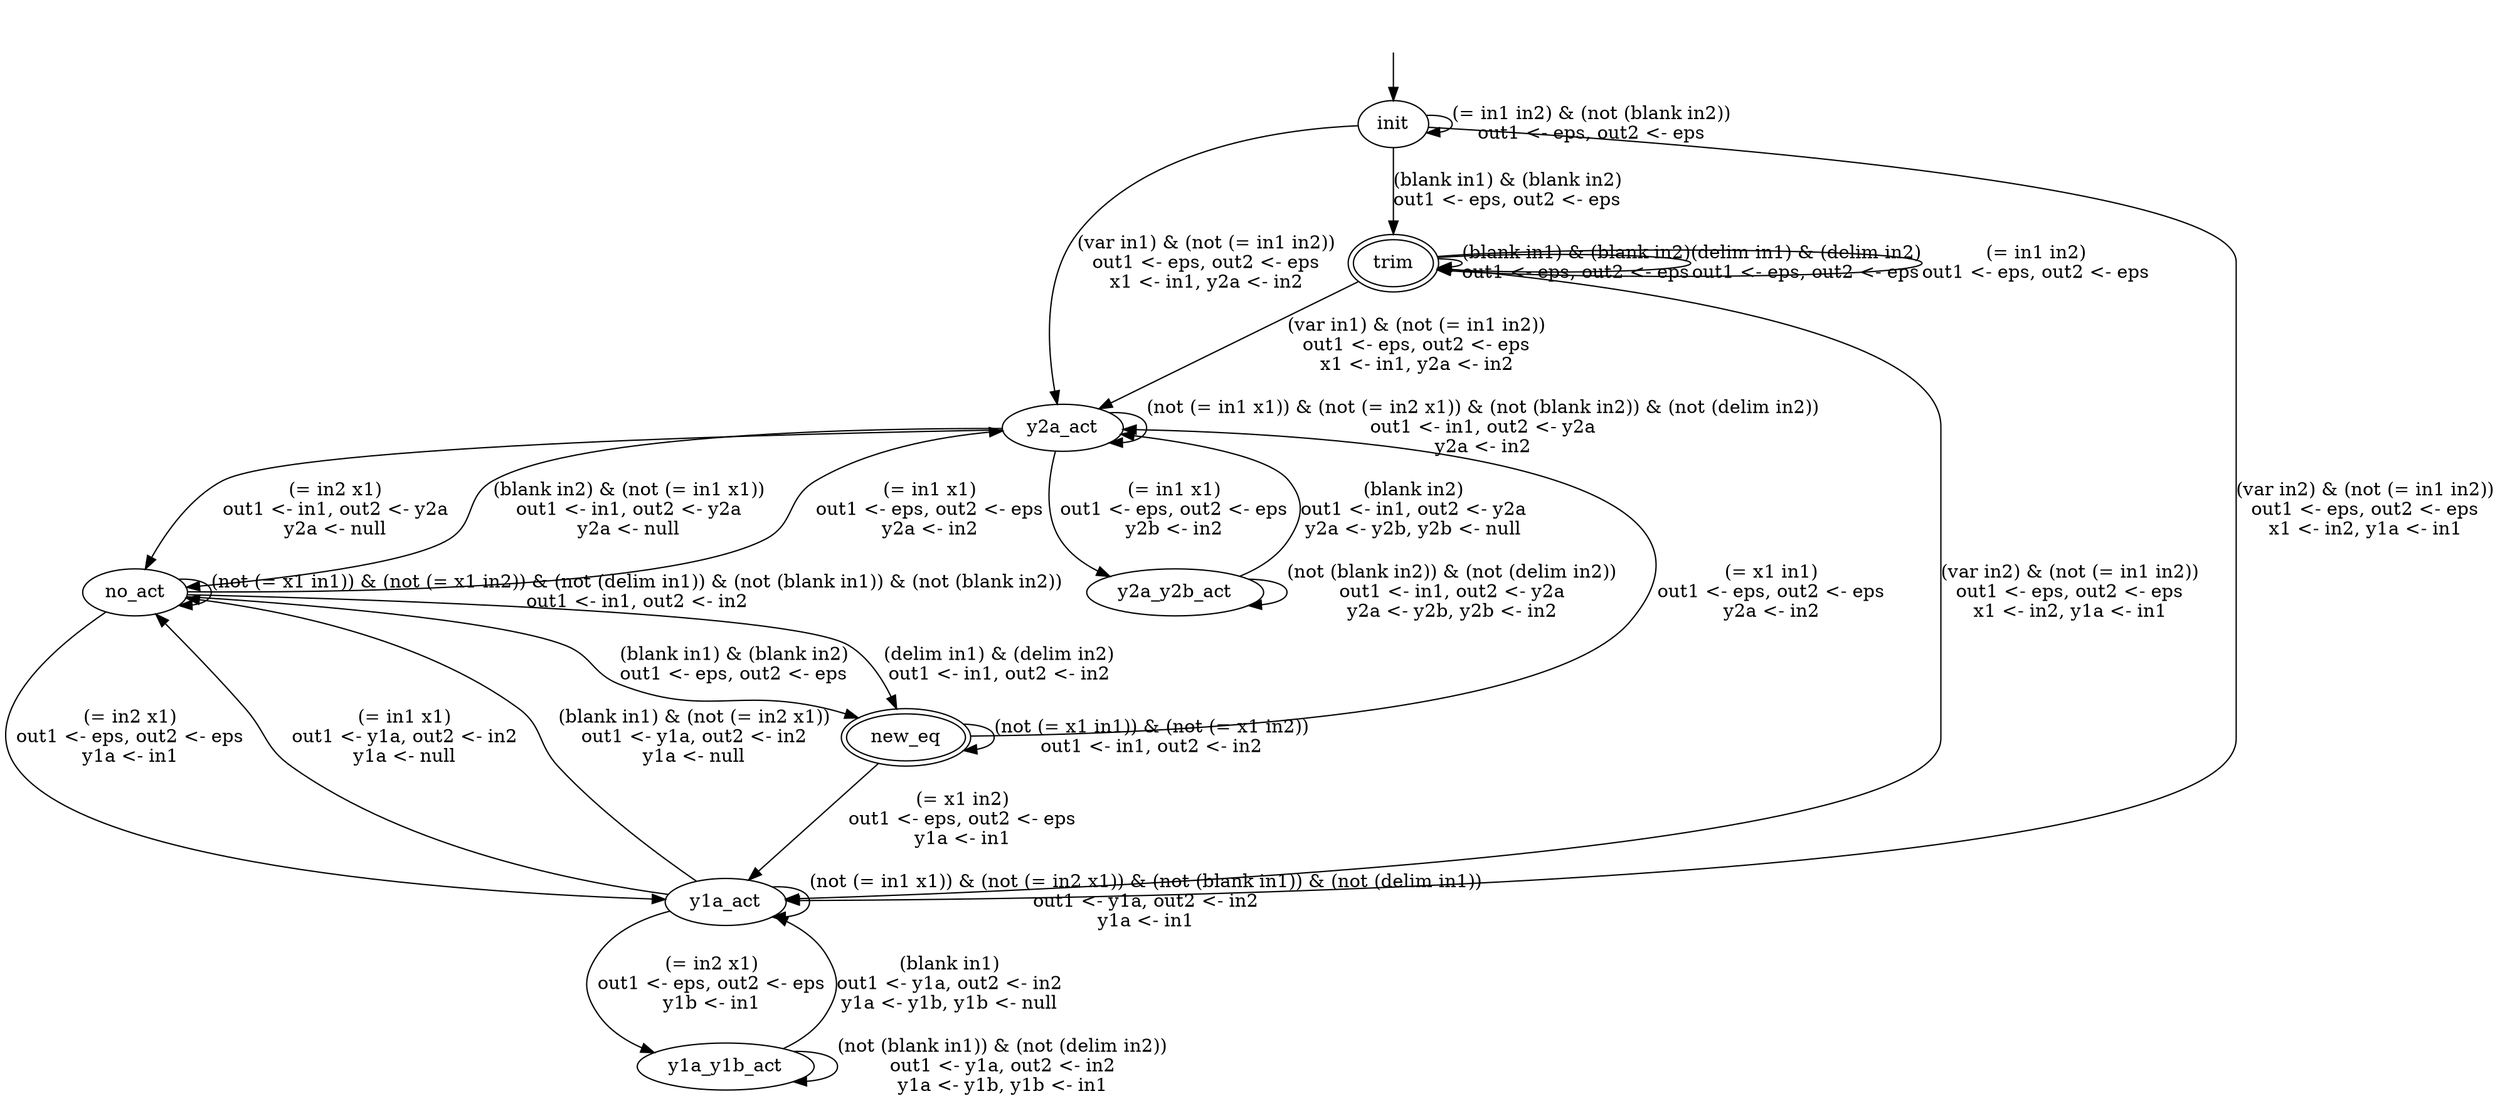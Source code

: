 Digraph G {

0 -> 1 [label="(var in1) & (not (= in1 in2))\nout1 <- eps, out2 <- eps\nx1 <- in1, y2a <- in2"];
0 -> 0 [label="(= in1 in2) & (not (blank in2))\nout1 <- eps, out2 <- eps\n"];
0 -> 2 [label="(blank in1) & (blank in2)\nout1 <- eps, out2 <- eps\n"];
2 -> 2 [label="(blank in1) & (blank in2)\nout1 <- eps, out2 <- eps\n"];
2 -> 2 [label="(delim in1) & (delim in2)\nout1 <- eps, out2 <- eps\n"];
2 -> 2 [label="(= in1 in2)\nout1 <- eps, out2 <- eps\n"];
2 -> 3 [label="(var in2) & (not (= in1 in2))\nout1 <- eps, out2 <- eps\nx1 <- in2, y1a <- in1"];
2 -> 1 [label="(var in1) & (not (= in1 in2))\nout1 <- eps, out2 <- eps\nx1 <- in1, y2a <- in2"];
1 -> 1 [label="(not (= in1 x1)) & (not (= in2 x1)) & (not (blank in2)) & (not (delim in2))\nout1 <- in1, out2 <- y2a\ny2a <- in2"];
1 -> 4 [label="(= in2 x1)\nout1 <- in1, out2 <- y2a\ny2a <- null"];
1 -> 5 [label="(= in1 x1)\nout1 <- eps, out2 <- eps\ny2b <- in2"];
1 -> 4 [label="(blank in2) & (not (= in1 x1))\nout1 <- in1, out2 <- y2a\ny2a <- null"];
5 -> 5 [label="(not (blank in2)) & (not (delim in2))\nout1 <- in1, out2 <- y2a\ny2a <- y2b, y2b <- in2"];
5 -> 1 [label="(blank in2)\nout1 <- in1, out2 <- y2a\ny2a <- y2b, y2b <- null"];
4 -> 4 [label="(not (= x1 in1)) & (not (= x1 in2)) & (not (delim in1)) & (not (blank in1)) & (not (blank in2))\nout1 <- in1, out2 <- in2\n"];
4 -> 6 [label="(blank in1) & (blank in2)\nout1 <- eps, out2 <- eps\n"];
4 -> 3 [label="(= in2 x1)\nout1 <- eps, out2 <- eps\ny1a <- in1"];
4 -> 1 [label="(= in1 x1)\nout1 <- eps, out2 <- eps\ny2a <- in2"];
0 -> 3 [label="(var in2) & (not (= in1 in2))\nout1 <- eps, out2 <- eps\nx1 <- in2, y1a <- in1"];
3 -> 3 [label="(not (= in1 x1)) & (not (= in2 x1)) & (not (blank in1)) & (not (delim in1))\nout1 <- y1a, out2 <- in2\ny1a <- in1"];
3 -> 7 [label="(= in2 x1)\nout1 <- eps, out2 <- eps\ny1b <- in1"];
7 -> 7 [label="(not (blank in1)) & (not (delim in2))\nout1 <- y1a, out2 <- in2\ny1a <- y1b, y1b <- in1"];
7 -> 3 [label="(blank in1)\nout1 <- y1a, out2 <- in2\ny1a <- y1b, y1b <- null"];
3 -> 4 [label="(= in1 x1)\nout1 <- y1a, out2 <- in2\ny1a <- null"];
3 -> 4 [label="(blank in1) & (not (= in2 x1))\nout1 <- y1a, out2 <- in2\ny1a <- null"];
4 -> 6 [label="(delim in1) & (delim in2)\nout1 <- in1, out2 <- in2\n"];
6 -> 6 [label="(not (= x1 in1)) & (not (= x1 in2))\nout1 <- in1, out2 <- in2\n"];
6 -> 3 [label="(= x1 in2)\nout1 <- eps, out2 <- eps\ny1a <- in1"];
6 -> 1 [label="(= x1 in1)\nout1 <- eps, out2 <- eps\ny2a <- in2"];
init0 [label="",shape=plaintext];
init0 -> 0;
0 [label="init"];
1 [label="y2a_act"];
2 [label="trim",peripheries=2];
3 [label="y1a_act"];
4 [label="no_act"];
5 [label="y2a_y2b_act"];
6 [label="new_eq",peripheries=2];
7 [label="y1a_y1b_act"];
}
